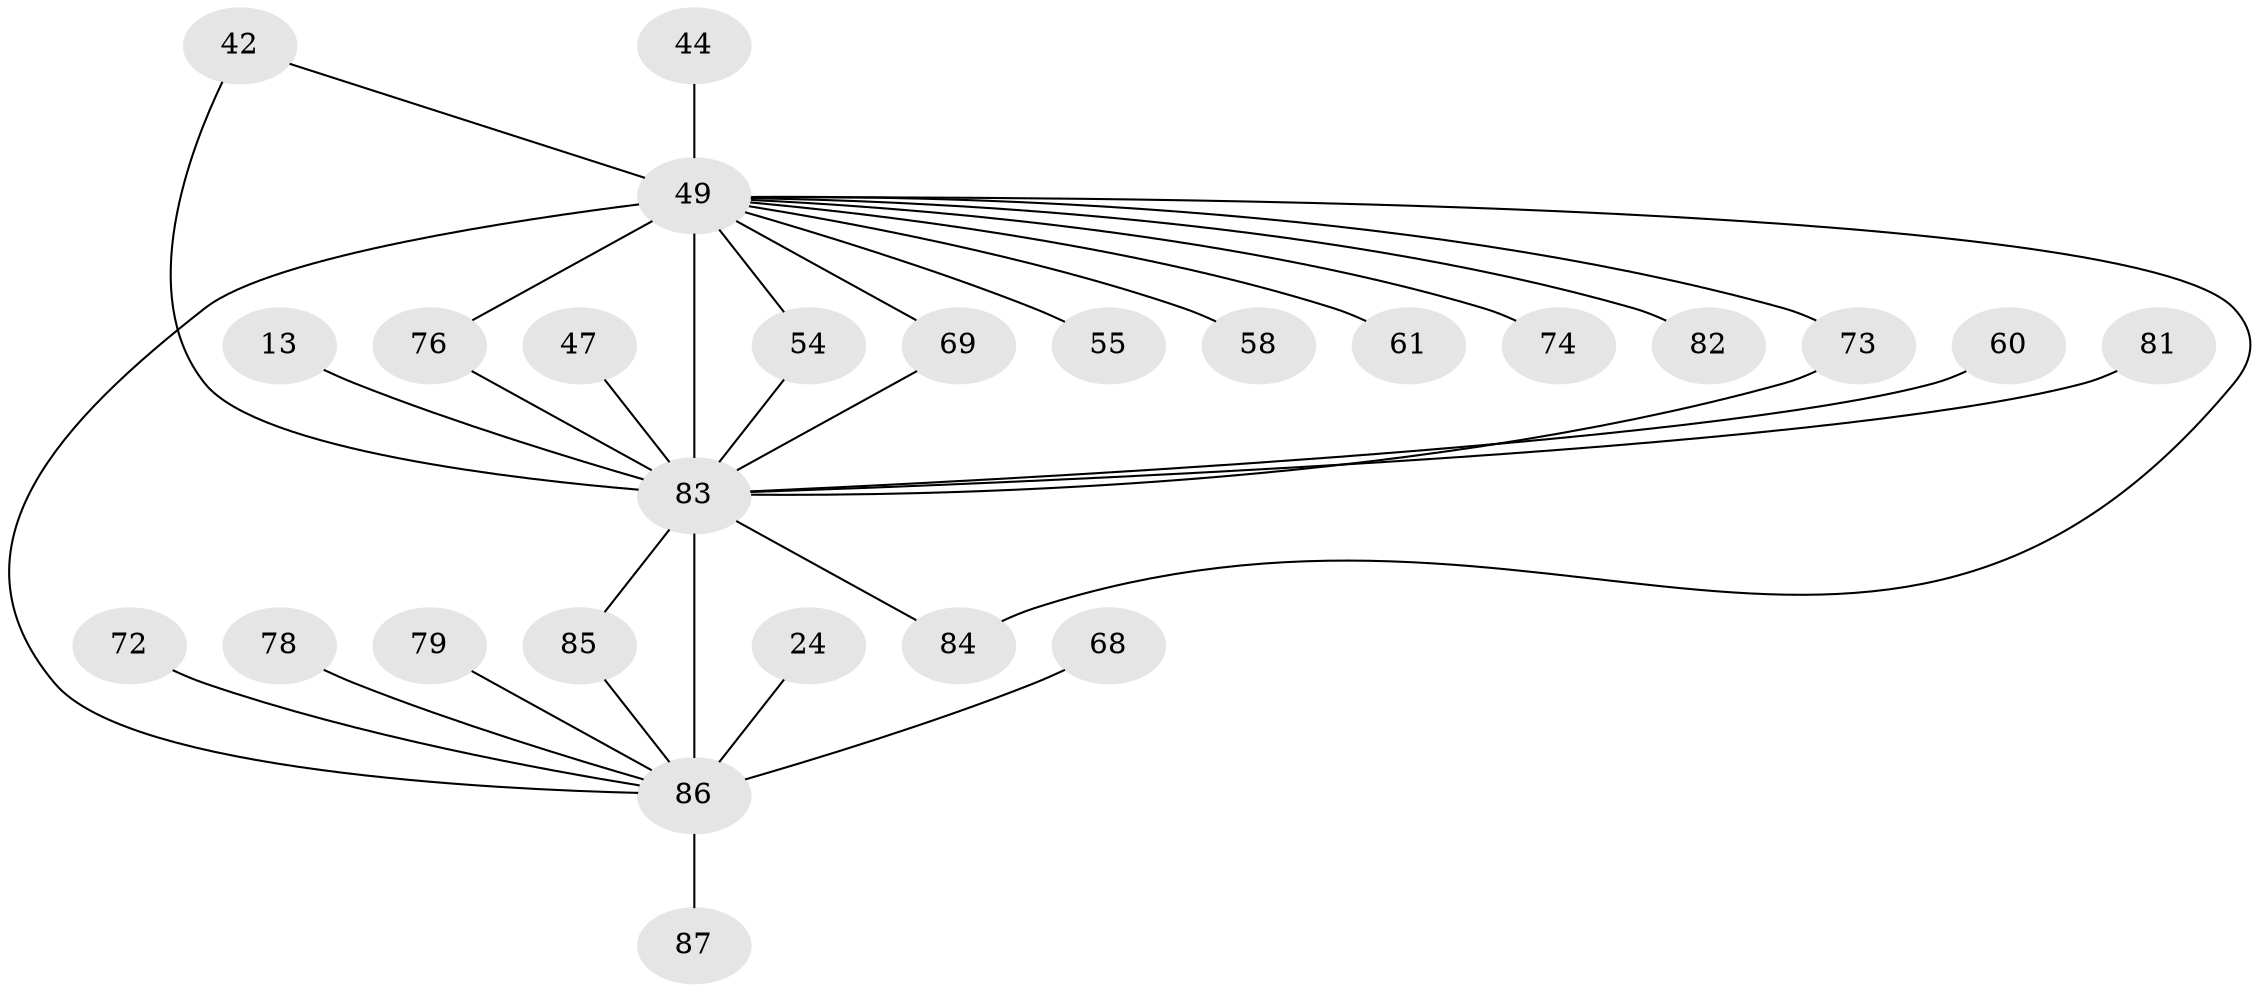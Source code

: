 // original degree distribution, {21: 0.011494252873563218, 18: 0.011494252873563218, 27: 0.011494252873563218, 14: 0.011494252873563218, 19: 0.022988505747126436, 25: 0.011494252873563218, 20: 0.011494252873563218, 15: 0.011494252873563218, 16: 0.011494252873563218, 9: 0.011494252873563218, 2: 0.5632183908045977, 4: 0.10344827586206896, 6: 0.011494252873563218, 3: 0.1724137931034483, 5: 0.022988505747126436}
// Generated by graph-tools (version 1.1) at 2025/47/03/04/25 21:47:55]
// undirected, 26 vertices, 33 edges
graph export_dot {
graph [start="1"]
  node [color=gray90,style=filled];
  13;
  24;
  42;
  44;
  47;
  49 [super="+48+7+12"];
  54 [super="+28"];
  55;
  58;
  60;
  61;
  68;
  69 [super="+41"];
  72;
  73 [super="+25"];
  74;
  76 [super="+64"];
  78;
  79;
  81;
  82;
  83 [super="+50+67+65+63"];
  84;
  85 [super="+46"];
  86 [super="+62+71+77+23+80"];
  87;
  13 -- 83;
  24 -- 86 [weight=2];
  42 -- 83;
  42 -- 49;
  44 -- 49 [weight=2];
  47 -- 83 [weight=2];
  49 -- 83 [weight=34];
  49 -- 69;
  49 -- 73 [weight=2];
  49 -- 74 [weight=2];
  49 -- 76 [weight=2];
  49 -- 82 [weight=2];
  49 -- 84;
  49 -- 54 [weight=2];
  49 -- 55 [weight=2];
  49 -- 58 [weight=2];
  49 -- 61 [weight=2];
  49 -- 86 [weight=11];
  54 -- 83;
  60 -- 83 [weight=2];
  68 -- 86 [weight=2];
  69 -- 83;
  72 -- 86 [weight=2];
  73 -- 83;
  76 -- 83;
  78 -- 86 [weight=2];
  79 -- 86 [weight=2];
  81 -- 83 [weight=2];
  83 -- 84;
  83 -- 85;
  83 -- 86 [weight=35];
  85 -- 86 [weight=2];
  86 -- 87 [weight=2];
}
